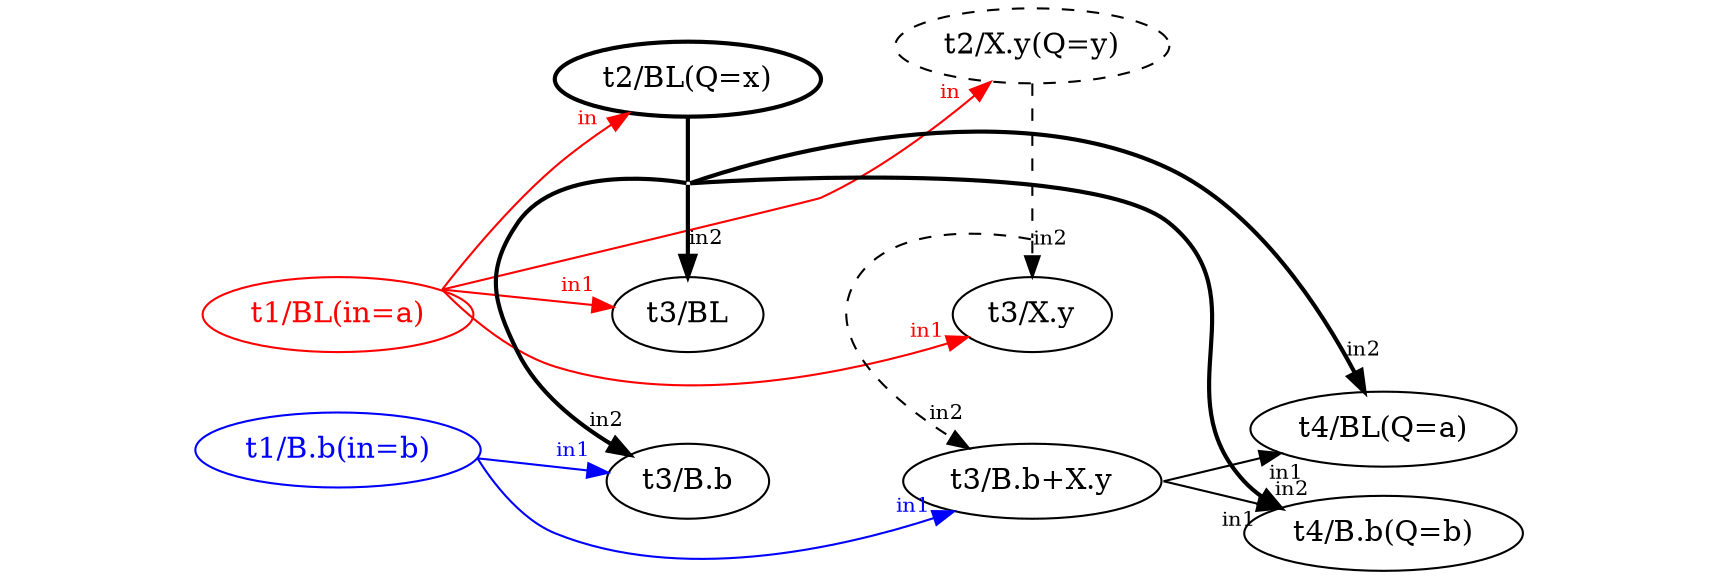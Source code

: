 /*
task t1 < in=(B: a b) > out { … }

task t2 < in=$out@t1[B:a] > out :: Q=(X: x y) { … }

task t3 < in1$out@t1 in2=$out@t2 > out { … }

task t4 < in1=$out@t3[B:b, X:y] in2=$out@t2[X:x] :: Q=(B: a b) { … }

*/

digraph G {
	node [label="\N"];
	graph [rankdir="LR", nodesep=.2];
	edge [fontsize=10, labeldistance=2];
	
	"DUMMYTOPLEFT" [label="", shape=plaintext];
	"START" [label="", shape=plaintext];
	"STOP" [label="", shape=plaintext];
	
	
	
	"t1a" [label="t1/BL(in=a)", color=red, fontcolor=red];
	"t1b" [label="t1/B.b(in=b)", color=blue, fontcolor=blue];
	"t2x" [label="t2/BL(Q=x)", style=bold];
	"t2y" [label="t2/X.y(Q=y)", style=dashed];
	"t3ax" [label="t3/BL"];
	"t3ay" [label="t3/X.y"];
	"t3bx" [label="t3/B.b"];
	"t3by" [label="t3/B.b+X.y"];
	"t4a" [label="t4/BL(Q=a)"];
	"t4b" [label="t4/B.b(Q=b)"];
	"t2xOUT" [label="", shape=plaintext, height=0, width=0];
	"t2yOUT" [label="", shape=plaintext, height=0, width=0];

	"START" -> "DUMMYTOPLEFT" [style=invis];
	"START" -> "t1a" [style=invis];
	"START" -> "t1b" [style=invis];
	
	"t2x" -> "t2y" [style=invis];

	"DUMMYTOPLEFT" -> "t2x" [style=invis];
	
	edge [color=red, fontcolor=red];
	"t1a" -> "t2x" [headlabel="in", sametail=x1, constraint=false];
	"t1a" -> "t2y" [headlabel="in", sametail=x1, constraint=false];
	
	"t1a" -> "t3ax" [headlabel="in1", sametail=x1];
	"t1a" -> "t3ay" [headlabel="in1", sametail=x1, constraint=false];
	
	edge [color=black, fontcolor=black];
	"t3ax" -> "t3ay" [style=invis];
	"t1b" -> "t3bx" [headlabel="in1", sametail=x1, color=blue, fontcolor=blue];
	"t1b" -> "t3by" [headlabel="in1", sametail=x1, constraint=false, color=blue, fontcolor=blue];
	"t3bx" -> "t3by" [style=invis];
	
	edge [style=bold];
	"t2x" -> "t2xOUT" [arrowhead=none, constraint=false];
	"DUMMYTOPLEFT" -> "t2xOUT" [style=invis];
	"t2xOUT" -> "t3bx" [headlabel="in2", constraint=false];
	"t2xOUT" -> "t3ax" [headlabel="in2", constraint=false]; 
	
	edge [style=dashed];
	"t2y" -> "t2yOUT" [arrowhead=none, constraint=false];
	"t2xOUT" -> "t2yOUT" [style=invis];
	"t2yOUT" -> "t3ay" [headlabel="in2", constraint=false];
	"t2yOUT" -> "t3by" [headlabel="in2", sametail=x3, constraint=false];
	
	edge [style=solid];
	"t3by" -> "t4a" [headlabel="in1", sametail=x1, labeldistance=1, labelangle=90];
	"t3by" -> "t4b" [headlabel="in1", sametail=x1, labelangle=30];
	
	edge [style=bold];
	"t2xOUT" -> "t4a" [headlabel="in2", constraint=false];
	"t2xOUT" -> "t4b" [headlabel="in2", constraint=false, labeldistance=1, labelangle=-90];
	

//	"t1b" -> "t2" [taillabel="out2", headlabel="in2", color=blue, fontcolor=blue, fontsize=10, labeldistance=2.5, labelangle=-20];
//	"t1a" -> "t2" [taillabel="out1", headlabel="in1", color=red, fontcolor=red, fontsize=10, labeldistance=2.5, labelangle=20];

	"t4a" -> "STOP" [style=invis];
	"t4b" -> "STOP" [style=invis];
}

